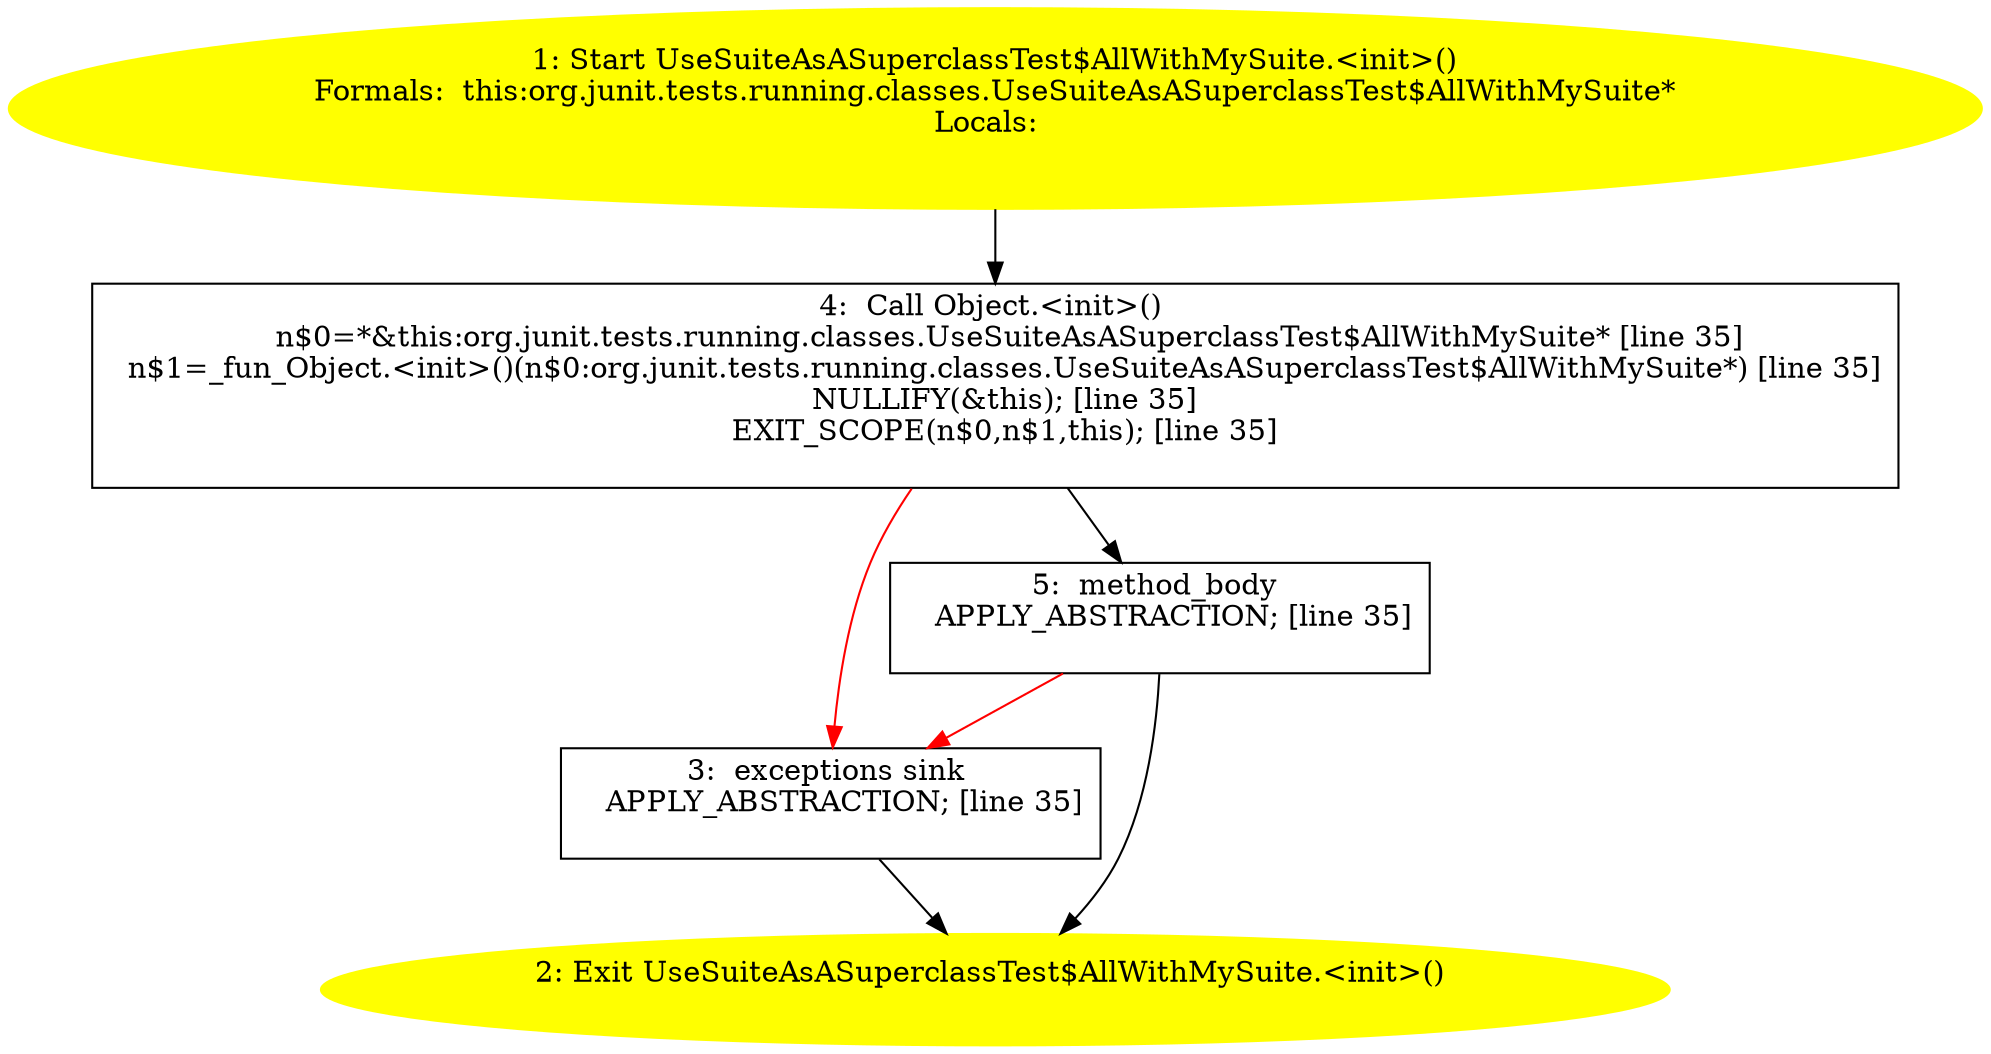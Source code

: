 /* @generated */
digraph cfg {
"org.junit.tests.running.classes.UseSuiteAsASuperclassTest$AllWithMySuite.<init>().2fb1e8d32719e7952acd6e3f4dae2cb5_1" [label="1: Start UseSuiteAsASuperclassTest$AllWithMySuite.<init>()\nFormals:  this:org.junit.tests.running.classes.UseSuiteAsASuperclassTest$AllWithMySuite*\nLocals:  \n  " color=yellow style=filled]
	

	 "org.junit.tests.running.classes.UseSuiteAsASuperclassTest$AllWithMySuite.<init>().2fb1e8d32719e7952acd6e3f4dae2cb5_1" -> "org.junit.tests.running.classes.UseSuiteAsASuperclassTest$AllWithMySuite.<init>().2fb1e8d32719e7952acd6e3f4dae2cb5_4" ;
"org.junit.tests.running.classes.UseSuiteAsASuperclassTest$AllWithMySuite.<init>().2fb1e8d32719e7952acd6e3f4dae2cb5_2" [label="2: Exit UseSuiteAsASuperclassTest$AllWithMySuite.<init>() \n  " color=yellow style=filled]
	

"org.junit.tests.running.classes.UseSuiteAsASuperclassTest$AllWithMySuite.<init>().2fb1e8d32719e7952acd6e3f4dae2cb5_3" [label="3:  exceptions sink \n   APPLY_ABSTRACTION; [line 35]\n " shape="box"]
	

	 "org.junit.tests.running.classes.UseSuiteAsASuperclassTest$AllWithMySuite.<init>().2fb1e8d32719e7952acd6e3f4dae2cb5_3" -> "org.junit.tests.running.classes.UseSuiteAsASuperclassTest$AllWithMySuite.<init>().2fb1e8d32719e7952acd6e3f4dae2cb5_2" ;
"org.junit.tests.running.classes.UseSuiteAsASuperclassTest$AllWithMySuite.<init>().2fb1e8d32719e7952acd6e3f4dae2cb5_4" [label="4:  Call Object.<init>() \n   n$0=*&this:org.junit.tests.running.classes.UseSuiteAsASuperclassTest$AllWithMySuite* [line 35]\n  n$1=_fun_Object.<init>()(n$0:org.junit.tests.running.classes.UseSuiteAsASuperclassTest$AllWithMySuite*) [line 35]\n  NULLIFY(&this); [line 35]\n  EXIT_SCOPE(n$0,n$1,this); [line 35]\n " shape="box"]
	

	 "org.junit.tests.running.classes.UseSuiteAsASuperclassTest$AllWithMySuite.<init>().2fb1e8d32719e7952acd6e3f4dae2cb5_4" -> "org.junit.tests.running.classes.UseSuiteAsASuperclassTest$AllWithMySuite.<init>().2fb1e8d32719e7952acd6e3f4dae2cb5_5" ;
	 "org.junit.tests.running.classes.UseSuiteAsASuperclassTest$AllWithMySuite.<init>().2fb1e8d32719e7952acd6e3f4dae2cb5_4" -> "org.junit.tests.running.classes.UseSuiteAsASuperclassTest$AllWithMySuite.<init>().2fb1e8d32719e7952acd6e3f4dae2cb5_3" [color="red" ];
"org.junit.tests.running.classes.UseSuiteAsASuperclassTest$AllWithMySuite.<init>().2fb1e8d32719e7952acd6e3f4dae2cb5_5" [label="5:  method_body \n   APPLY_ABSTRACTION; [line 35]\n " shape="box"]
	

	 "org.junit.tests.running.classes.UseSuiteAsASuperclassTest$AllWithMySuite.<init>().2fb1e8d32719e7952acd6e3f4dae2cb5_5" -> "org.junit.tests.running.classes.UseSuiteAsASuperclassTest$AllWithMySuite.<init>().2fb1e8d32719e7952acd6e3f4dae2cb5_2" ;
	 "org.junit.tests.running.classes.UseSuiteAsASuperclassTest$AllWithMySuite.<init>().2fb1e8d32719e7952acd6e3f4dae2cb5_5" -> "org.junit.tests.running.classes.UseSuiteAsASuperclassTest$AllWithMySuite.<init>().2fb1e8d32719e7952acd6e3f4dae2cb5_3" [color="red" ];
}
